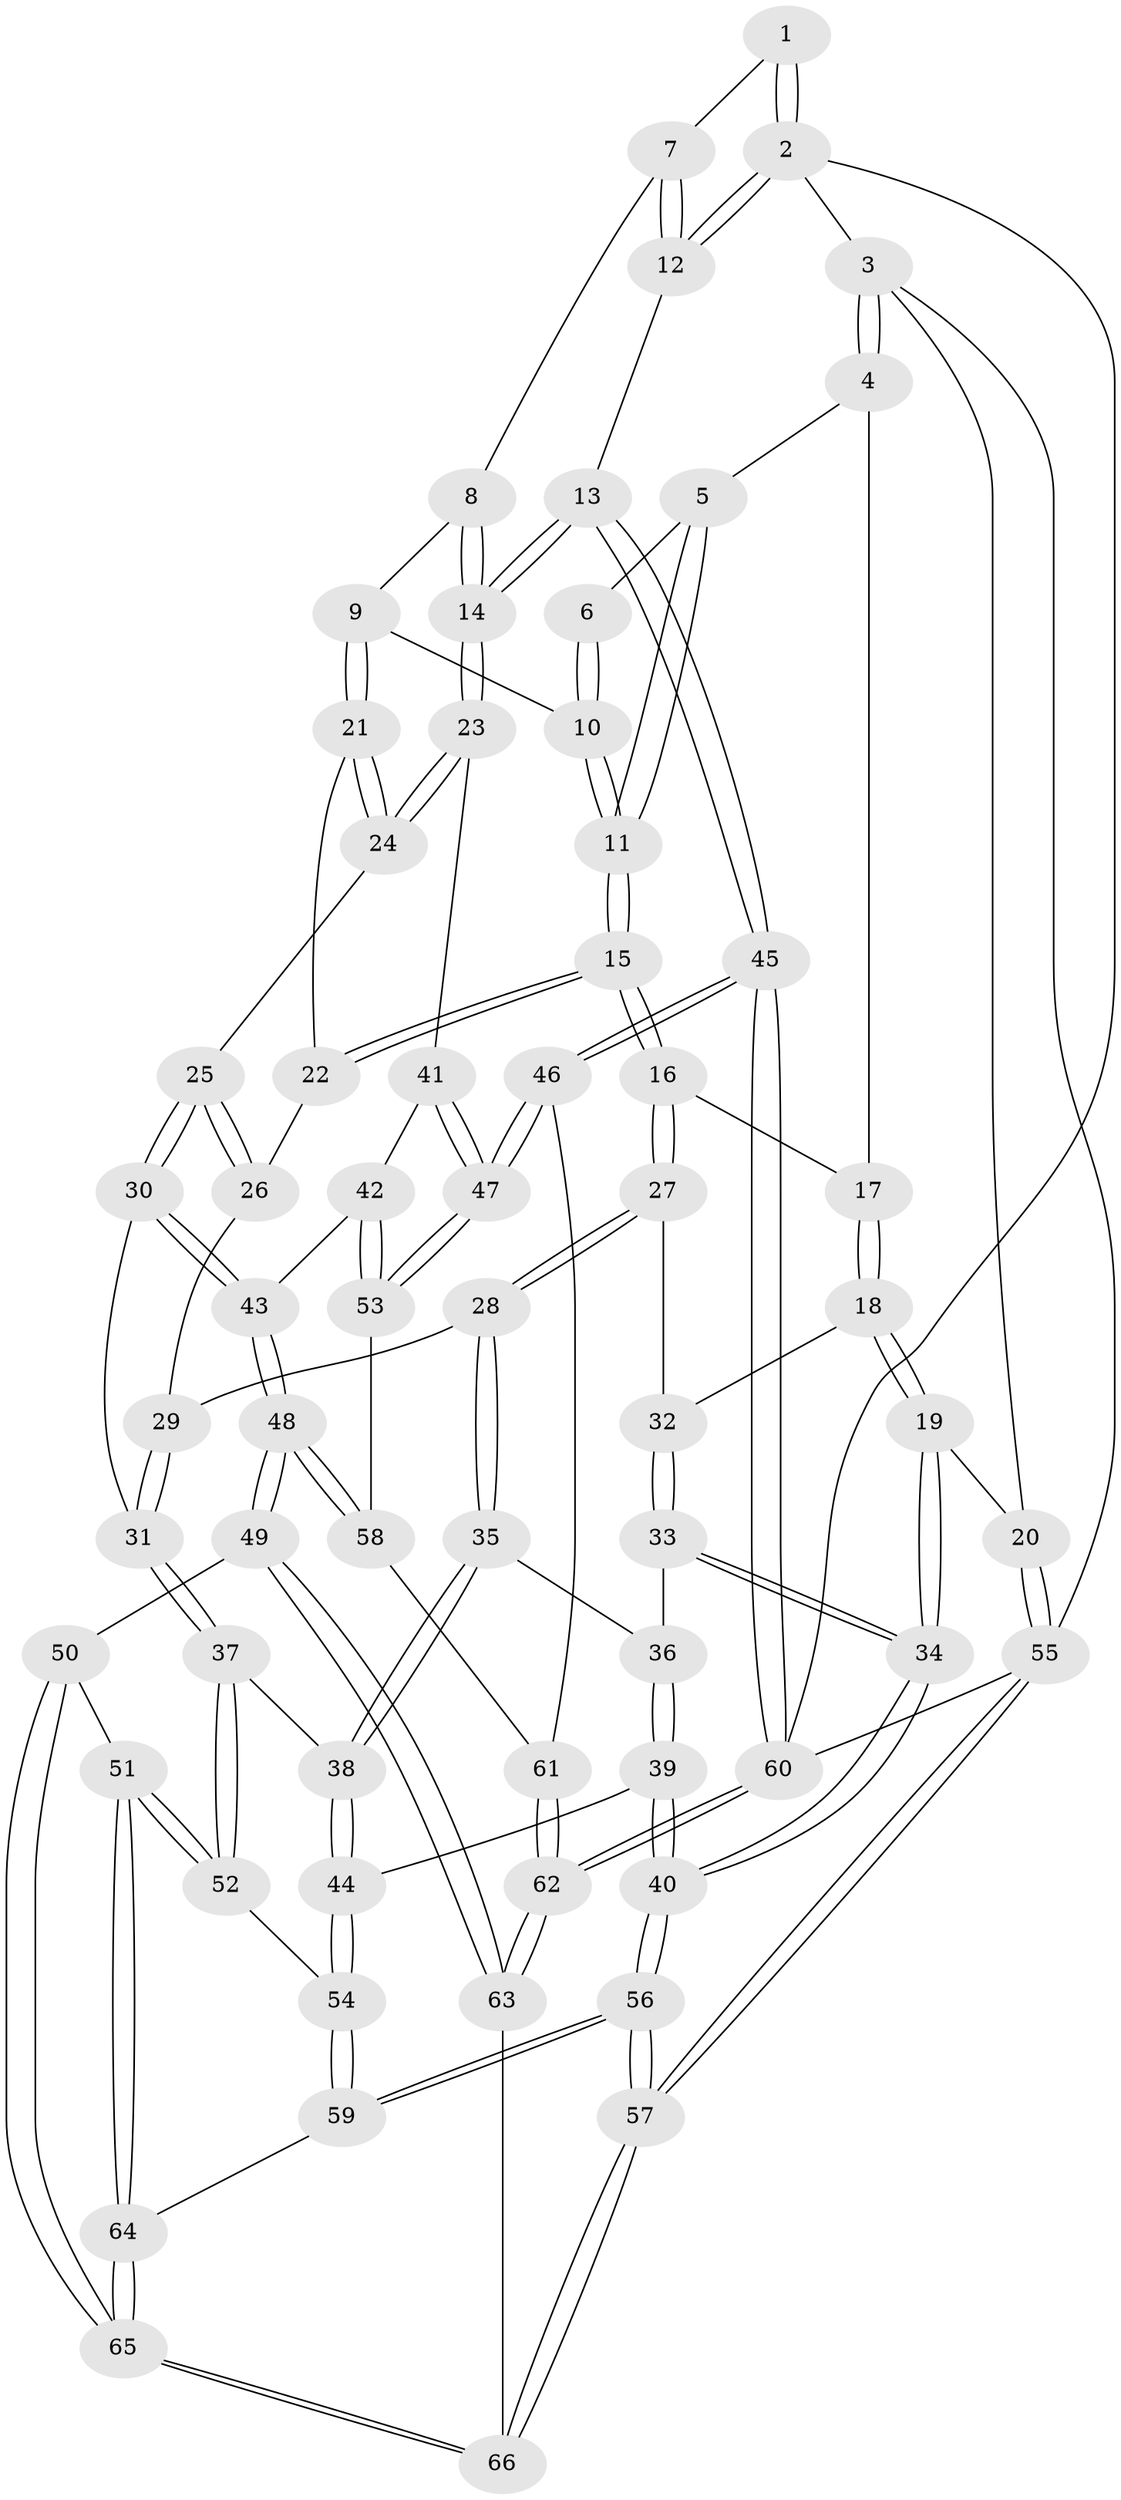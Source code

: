 // coarse degree distribution, {1: 0.030303030303030304, 5: 0.15151515151515152, 3: 0.5454545454545454, 2: 0.15151515151515152, 4: 0.12121212121212122}
// Generated by graph-tools (version 1.1) at 2025/54/03/04/25 22:54:24]
// undirected, 66 vertices, 162 edges
graph export_dot {
  node [color=gray90,style=filled];
  1 [pos="+0.8333393045800019+0"];
  2 [pos="+1+0"];
  3 [pos="+0+0"];
  4 [pos="+0+0"];
  5 [pos="+0.15722403098397056+0"];
  6 [pos="+0.7106306752101644+0"];
  7 [pos="+0.870737161223335+0.16384052728275778"];
  8 [pos="+0.8577056581747814+0.22451398509435308"];
  9 [pos="+0.7713728736129642+0.27197036362599764"];
  10 [pos="+0.6118519889151828+0.16493950807144173"];
  11 [pos="+0.47839171444887724+0.2949145334575244"];
  12 [pos="+1+0.3168849846810418"];
  13 [pos="+1+0.4837131861653547"];
  14 [pos="+1+0.4611637153644931"];
  15 [pos="+0.47599919852597095+0.30990274627096814"];
  16 [pos="+0.4551705573624214+0.33755413927949457"];
  17 [pos="+0.23438033355728402+0.27131129615502686"];
  18 [pos="+0.10802654460577991+0.4169283190295367"];
  19 [pos="+0+0.44743252784121595"];
  20 [pos="+0+0.436859071835633"];
  21 [pos="+0.738602596669372+0.3868396911075806"];
  22 [pos="+0.6572356340653417+0.38313153459000543"];
  23 [pos="+0.9464935232070053+0.47500763563918663"];
  24 [pos="+0.7848299082867007+0.4272242081493039"];
  25 [pos="+0.6923677658329485+0.5564690677857151"];
  26 [pos="+0.6536880528407101+0.478529488207514"];
  27 [pos="+0.44099140133853354+0.37509499702965426"];
  28 [pos="+0.45516375095503026+0.4279794547206351"];
  29 [pos="+0.6078613573235837+0.5058836519354634"];
  30 [pos="+0.6834020313734135+0.5969818291776263"];
  31 [pos="+0.6544869141198022+0.5968058361457634"];
  32 [pos="+0.3112522187323915+0.4350305318224244"];
  33 [pos="+0.283997913902824+0.5255132689014376"];
  34 [pos="+0.18442772167009636+0.64704394261696"];
  35 [pos="+0.4626772597931237+0.5052014580393499"];
  36 [pos="+0.33506493677515314+0.5877111632700017"];
  37 [pos="+0.5720577686228637+0.6189134607395531"];
  38 [pos="+0.4891297719968078+0.5944598241787364"];
  39 [pos="+0.32043534188072337+0.6663855944585424"];
  40 [pos="+0.20750099099681185+0.6973738241529422"];
  41 [pos="+0.8633657124223381+0.5694342636214388"];
  42 [pos="+0.8287339874371707+0.6054571441767804"];
  43 [pos="+0.7353318325667576+0.6420449872019156"];
  44 [pos="+0.4351086448600903+0.6823888190122461"];
  45 [pos="+1+0.9818235461933452"];
  46 [pos="+1+0.9381552180641918"];
  47 [pos="+0.9423824671447212+0.7555127392440887"];
  48 [pos="+0.7269438192060851+0.749289505957489"];
  49 [pos="+0.668979181292826+0.8109257910976024"];
  50 [pos="+0.6217347755461115+0.7972976650692599"];
  51 [pos="+0.62052128797679+0.7968359747530303"];
  52 [pos="+0.6058226001968691+0.7761162112891724"];
  53 [pos="+0.8774609665801969+0.7140038282875293"];
  54 [pos="+0.43849836897156924+0.6988361427988874"];
  55 [pos="+0+1"];
  56 [pos="+0.16082863752895812+0.9665065577024559"];
  57 [pos="+0.0015615378365742812+1"];
  58 [pos="+0.7499014408564119+0.7544977552198558"];
  59 [pos="+0.4218601299722929+0.7960276958136607"];
  60 [pos="+1+1"];
  61 [pos="+0.8105974105751269+0.789658547190695"];
  62 [pos="+0.7676407691977672+1"];
  63 [pos="+0.758524181209987+1"];
  64 [pos="+0.4988133536025394+0.8457048286161157"];
  65 [pos="+0.49284302438727595+1"];
  66 [pos="+0.4808160031774945+1"];
  1 -- 2;
  1 -- 2;
  1 -- 7;
  2 -- 3;
  2 -- 12;
  2 -- 12;
  2 -- 60;
  3 -- 4;
  3 -- 4;
  3 -- 20;
  3 -- 55;
  4 -- 5;
  4 -- 17;
  5 -- 6;
  5 -- 11;
  5 -- 11;
  6 -- 10;
  6 -- 10;
  7 -- 8;
  7 -- 12;
  7 -- 12;
  8 -- 9;
  8 -- 14;
  8 -- 14;
  9 -- 10;
  9 -- 21;
  9 -- 21;
  10 -- 11;
  10 -- 11;
  11 -- 15;
  11 -- 15;
  12 -- 13;
  13 -- 14;
  13 -- 14;
  13 -- 45;
  13 -- 45;
  14 -- 23;
  14 -- 23;
  15 -- 16;
  15 -- 16;
  15 -- 22;
  15 -- 22;
  16 -- 17;
  16 -- 27;
  16 -- 27;
  17 -- 18;
  17 -- 18;
  18 -- 19;
  18 -- 19;
  18 -- 32;
  19 -- 20;
  19 -- 34;
  19 -- 34;
  20 -- 55;
  20 -- 55;
  21 -- 22;
  21 -- 24;
  21 -- 24;
  22 -- 26;
  23 -- 24;
  23 -- 24;
  23 -- 41;
  24 -- 25;
  25 -- 26;
  25 -- 26;
  25 -- 30;
  25 -- 30;
  26 -- 29;
  27 -- 28;
  27 -- 28;
  27 -- 32;
  28 -- 29;
  28 -- 35;
  28 -- 35;
  29 -- 31;
  29 -- 31;
  30 -- 31;
  30 -- 43;
  30 -- 43;
  31 -- 37;
  31 -- 37;
  32 -- 33;
  32 -- 33;
  33 -- 34;
  33 -- 34;
  33 -- 36;
  34 -- 40;
  34 -- 40;
  35 -- 36;
  35 -- 38;
  35 -- 38;
  36 -- 39;
  36 -- 39;
  37 -- 38;
  37 -- 52;
  37 -- 52;
  38 -- 44;
  38 -- 44;
  39 -- 40;
  39 -- 40;
  39 -- 44;
  40 -- 56;
  40 -- 56;
  41 -- 42;
  41 -- 47;
  41 -- 47;
  42 -- 43;
  42 -- 53;
  42 -- 53;
  43 -- 48;
  43 -- 48;
  44 -- 54;
  44 -- 54;
  45 -- 46;
  45 -- 46;
  45 -- 60;
  45 -- 60;
  46 -- 47;
  46 -- 47;
  46 -- 61;
  47 -- 53;
  47 -- 53;
  48 -- 49;
  48 -- 49;
  48 -- 58;
  48 -- 58;
  49 -- 50;
  49 -- 63;
  49 -- 63;
  50 -- 51;
  50 -- 65;
  50 -- 65;
  51 -- 52;
  51 -- 52;
  51 -- 64;
  51 -- 64;
  52 -- 54;
  53 -- 58;
  54 -- 59;
  54 -- 59;
  55 -- 57;
  55 -- 57;
  55 -- 60;
  56 -- 57;
  56 -- 57;
  56 -- 59;
  56 -- 59;
  57 -- 66;
  57 -- 66;
  58 -- 61;
  59 -- 64;
  60 -- 62;
  60 -- 62;
  61 -- 62;
  61 -- 62;
  62 -- 63;
  62 -- 63;
  63 -- 66;
  64 -- 65;
  64 -- 65;
  65 -- 66;
  65 -- 66;
}
